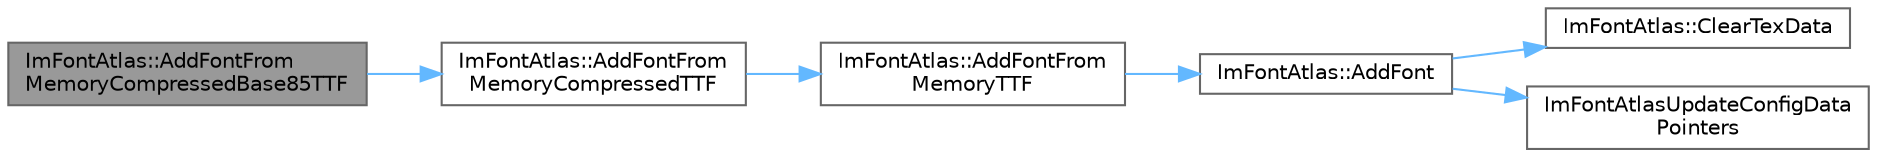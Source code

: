 digraph "ImFontAtlas::AddFontFromMemoryCompressedBase85TTF"
{
 // LATEX_PDF_SIZE
  bgcolor="transparent";
  edge [fontname=Helvetica,fontsize=10,labelfontname=Helvetica,labelfontsize=10];
  node [fontname=Helvetica,fontsize=10,shape=box,height=0.2,width=0.4];
  rankdir="LR";
  Node1 [id="Node000001",label="ImFontAtlas::AddFontFrom\lMemoryCompressedBase85TTF",height=0.2,width=0.4,color="gray40", fillcolor="grey60", style="filled", fontcolor="black",tooltip=" "];
  Node1 -> Node2 [id="edge1_Node000001_Node000002",color="steelblue1",style="solid",tooltip=" "];
  Node2 [id="Node000002",label="ImFontAtlas::AddFontFrom\lMemoryCompressedTTF",height=0.2,width=0.4,color="grey40", fillcolor="white", style="filled",URL="$struct_im_font_atlas.html#a478ffa07777bf990ade02889e15a21ab",tooltip=" "];
  Node2 -> Node3 [id="edge2_Node000002_Node000003",color="steelblue1",style="solid",tooltip=" "];
  Node3 [id="Node000003",label="ImFontAtlas::AddFontFrom\lMemoryTTF",height=0.2,width=0.4,color="grey40", fillcolor="white", style="filled",URL="$struct_im_font_atlas.html#a95eec9b791e9c509180030f8176406ff",tooltip=" "];
  Node3 -> Node4 [id="edge3_Node000003_Node000004",color="steelblue1",style="solid",tooltip=" "];
  Node4 [id="Node000004",label="ImFontAtlas::AddFont",height=0.2,width=0.4,color="grey40", fillcolor="white", style="filled",URL="$struct_im_font_atlas.html#ad01c0f19a95d37a9e5ebab1e54525625",tooltip=" "];
  Node4 -> Node5 [id="edge4_Node000004_Node000005",color="steelblue1",style="solid",tooltip=" "];
  Node5 [id="Node000005",label="ImFontAtlas::ClearTexData",height=0.2,width=0.4,color="grey40", fillcolor="white", style="filled",URL="$struct_im_font_atlas.html#a3ede4bd513bec044c77ac392ad9c6e86",tooltip=" "];
  Node4 -> Node6 [id="edge5_Node000004_Node000006",color="steelblue1",style="solid",tooltip=" "];
  Node6 [id="Node000006",label="ImFontAtlasUpdateConfigData\lPointers",height=0.2,width=0.4,color="grey40", fillcolor="white", style="filled",URL="$imgui__draw_8cpp.html#ab58975478a1fbc1735cf9b15e2db5be0",tooltip=" "];
}

